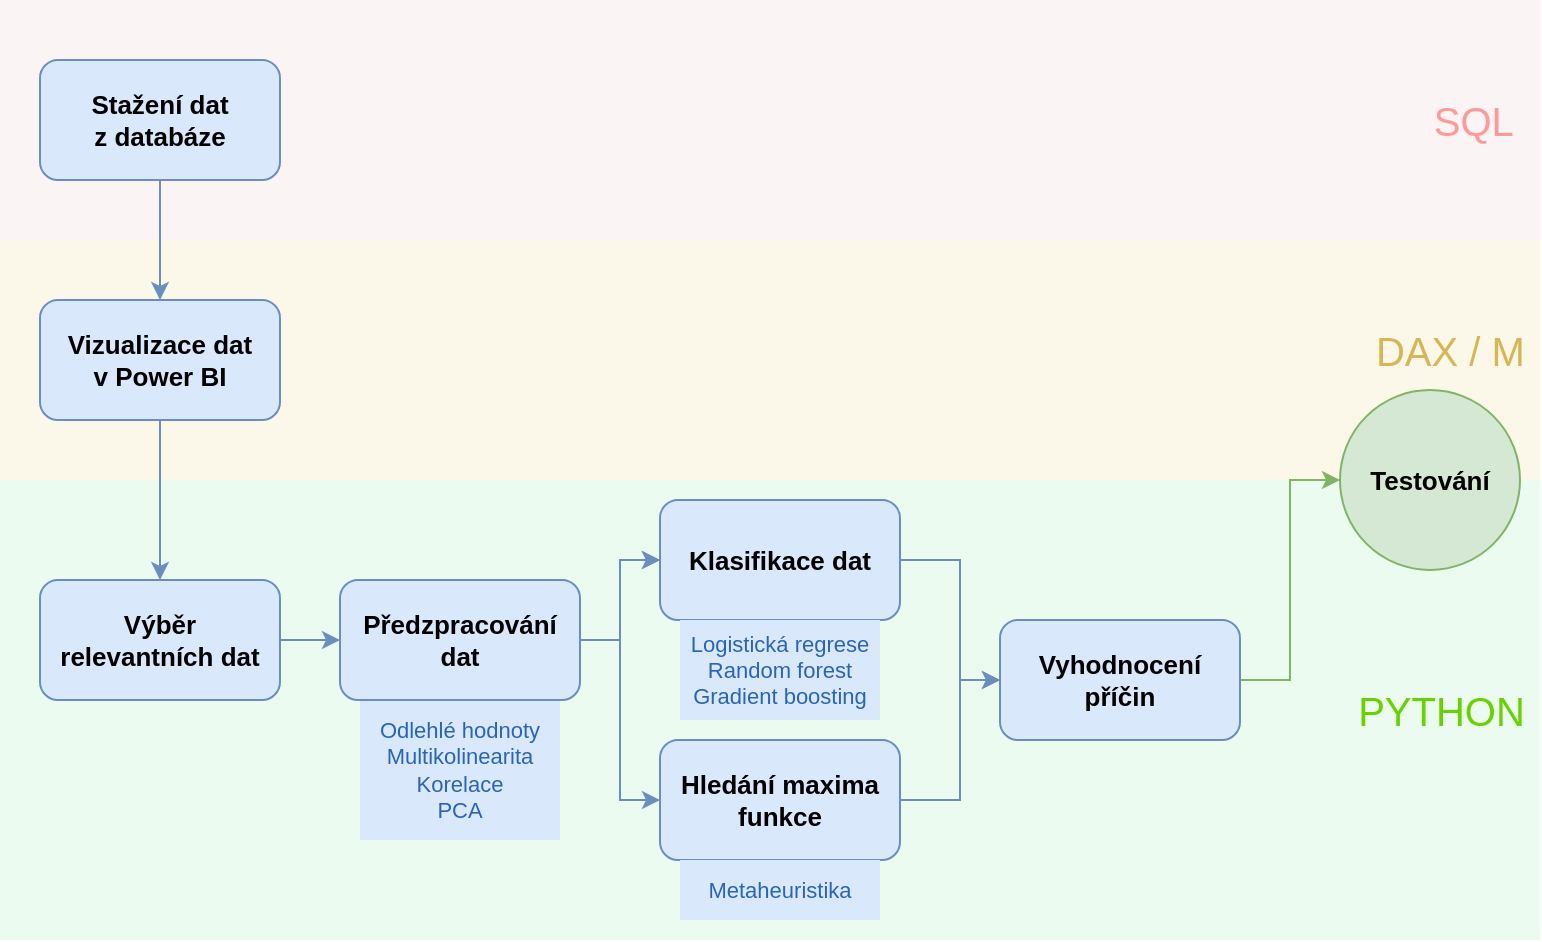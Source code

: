 <mxfile version="21.0.8" type="device"><diagram name="Page-1" id="8VkuVEfS5ZlFIx-7MQRS"><mxGraphModel dx="1434" dy="739" grid="1" gridSize="10" guides="1" tooltips="1" connect="1" arrows="1" fold="1" page="1" pageScale="1" pageWidth="850" pageHeight="1100" math="0" shadow="0"><root><mxCell id="0"/><mxCell id="1" parent="0"/><mxCell id="DXuhZCokzLh9nUB3CP-o-19" value="&lt;font color=&quot;#d6b655&quot;&gt;DAX / M&amp;nbsp;&lt;/font&gt;" style="rounded=0;whiteSpace=wrap;html=1;strokeColor=none;fillColor=#fbf7e9;fontSize=20;align=right;fontColor=#FFD966;" vertex="1" parent="1"><mxGeometry x="60" y="180" width="770" height="130" as="geometry"/></mxCell><mxCell id="DXuhZCokzLh9nUB3CP-o-20" value="&lt;font color=&quot;#69d100&quot; style=&quot;font-size: 20px;&quot;&gt;PYTHON&amp;nbsp;&lt;/font&gt;" style="rounded=0;whiteSpace=wrap;html=1;strokeColor=none;fillColor=#ECFBEF;align=right;" vertex="1" parent="1"><mxGeometry x="60" y="310" width="770" height="230" as="geometry"/></mxCell><mxCell id="DXuhZCokzLh9nUB3CP-o-21" value="Odlehlé hodnoty&lt;br style=&quot;font-size: 11px;&quot;&gt;Multikolinearita&lt;br style=&quot;font-size: 11px;&quot;&gt;Korelace&lt;br style=&quot;font-size: 11px;&quot;&gt;PCA" style="rounded=0;whiteSpace=wrap;html=1;fillColor=#dae8fc;strokeColor=none;fontColor=#2965B3;fontSize=11;" vertex="1" parent="1"><mxGeometry x="240" y="420" width="100" height="70" as="geometry"/></mxCell><mxCell id="DXuhZCokzLh9nUB3CP-o-18" value="&lt;font color=&quot;#ff9999&quot; style=&quot;font-size: 20px;&quot;&gt;SQL&amp;nbsp;&amp;nbsp;&lt;/font&gt;" style="rounded=0;whiteSpace=wrap;html=1;strokeColor=none;fillColor=#fbf4f4;align=right;" vertex="1" parent="1"><mxGeometry x="60" y="70" width="770" height="120" as="geometry"/></mxCell><mxCell id="DXuhZCokzLh9nUB3CP-o-3" value="" style="edgeStyle=orthogonalEdgeStyle;rounded=0;orthogonalLoop=1;jettySize=auto;html=1;fillColor=#dae8fc;strokeColor=#6c8ebf;fontStyle=1;fontSize=13;" edge="1" parent="1" source="DXuhZCokzLh9nUB3CP-o-1" target="DXuhZCokzLh9nUB3CP-o-2"><mxGeometry relative="1" as="geometry"/></mxCell><mxCell id="DXuhZCokzLh9nUB3CP-o-1" value="Vizualizace dat &lt;br style=&quot;font-size: 13px;&quot;&gt;v Power BI" style="rounded=1;whiteSpace=wrap;html=1;fillColor=#dae8fc;strokeColor=#6c8ebf;fontStyle=1;fontSize=13;" vertex="1" parent="1"><mxGeometry x="80" y="220" width="120" height="60" as="geometry"/></mxCell><mxCell id="DXuhZCokzLh9nUB3CP-o-7" value="" style="edgeStyle=orthogonalEdgeStyle;rounded=0;orthogonalLoop=1;jettySize=auto;html=1;fillColor=#dae8fc;strokeColor=#6c8ebf;fontStyle=1;fontSize=13;" edge="1" parent="1" source="DXuhZCokzLh9nUB3CP-o-2" target="DXuhZCokzLh9nUB3CP-o-6"><mxGeometry relative="1" as="geometry"/></mxCell><mxCell id="DXuhZCokzLh9nUB3CP-o-2" value="Výběr &lt;br style=&quot;font-size: 13px;&quot;&gt;relevantních dat" style="whiteSpace=wrap;html=1;rounded=1;fillColor=#dae8fc;strokeColor=#6c8ebf;fontStyle=1;fontSize=13;" vertex="1" parent="1"><mxGeometry x="80" y="360" width="120" height="60" as="geometry"/></mxCell><mxCell id="DXuhZCokzLh9nUB3CP-o-5" value="" style="edgeStyle=orthogonalEdgeStyle;rounded=0;orthogonalLoop=1;jettySize=auto;html=1;fillColor=#dae8fc;strokeColor=#6c8ebf;fontStyle=1;fontSize=13;" edge="1" parent="1" source="DXuhZCokzLh9nUB3CP-o-4" target="DXuhZCokzLh9nUB3CP-o-1"><mxGeometry relative="1" as="geometry"/></mxCell><mxCell id="DXuhZCokzLh9nUB3CP-o-4" value="Stažení dat &lt;br style=&quot;font-size: 13px;&quot;&gt;z databáze" style="rounded=1;whiteSpace=wrap;html=1;fillColor=#dae8fc;strokeColor=#6c8ebf;fontStyle=1;fontSize=13;" vertex="1" parent="1"><mxGeometry x="80" y="100" width="120" height="60" as="geometry"/></mxCell><mxCell id="DXuhZCokzLh9nUB3CP-o-9" value="" style="edgeStyle=orthogonalEdgeStyle;rounded=0;orthogonalLoop=1;jettySize=auto;html=1;fillColor=#dae8fc;strokeColor=#6c8ebf;fontStyle=1;fontSize=13;" edge="1" parent="1" source="DXuhZCokzLh9nUB3CP-o-6" target="DXuhZCokzLh9nUB3CP-o-8"><mxGeometry relative="1" as="geometry"/></mxCell><mxCell id="DXuhZCokzLh9nUB3CP-o-10" value="" style="edgeStyle=orthogonalEdgeStyle;rounded=0;orthogonalLoop=1;jettySize=auto;html=1;fillColor=#dae8fc;strokeColor=#6c8ebf;fontStyle=1;fontSize=13;" edge="1" parent="1" source="DXuhZCokzLh9nUB3CP-o-6" target="DXuhZCokzLh9nUB3CP-o-8"><mxGeometry relative="1" as="geometry"/></mxCell><mxCell id="DXuhZCokzLh9nUB3CP-o-12" value="" style="edgeStyle=orthogonalEdgeStyle;rounded=0;orthogonalLoop=1;jettySize=auto;html=1;fillColor=#dae8fc;strokeColor=#6c8ebf;fontStyle=1;fontSize=13;entryX=0;entryY=0.5;entryDx=0;entryDy=0;" edge="1" parent="1" source="DXuhZCokzLh9nUB3CP-o-6" target="DXuhZCokzLh9nUB3CP-o-11"><mxGeometry relative="1" as="geometry"><Array as="points"><mxPoint x="370" y="390"/><mxPoint x="370" y="470"/></Array></mxGeometry></mxCell><mxCell id="DXuhZCokzLh9nUB3CP-o-6" value="Předzpracování dat" style="whiteSpace=wrap;html=1;rounded=1;fillColor=#dae8fc;strokeColor=#6c8ebf;fontStyle=1;fontSize=13;" vertex="1" parent="1"><mxGeometry x="230" y="360" width="120" height="60" as="geometry"/></mxCell><mxCell id="DXuhZCokzLh9nUB3CP-o-14" value="" style="edgeStyle=orthogonalEdgeStyle;rounded=0;orthogonalLoop=1;jettySize=auto;html=1;fillColor=#dae8fc;strokeColor=#6c8ebf;fontStyle=1;fontSize=13;entryX=0;entryY=0.5;entryDx=0;entryDy=0;" edge="1" parent="1" source="DXuhZCokzLh9nUB3CP-o-8" target="DXuhZCokzLh9nUB3CP-o-13"><mxGeometry relative="1" as="geometry"><Array as="points"><mxPoint x="540" y="350"/><mxPoint x="540" y="410"/></Array></mxGeometry></mxCell><mxCell id="DXuhZCokzLh9nUB3CP-o-8" value="Klasifikace dat" style="whiteSpace=wrap;html=1;rounded=1;fillColor=#dae8fc;strokeColor=#6c8ebf;fontStyle=1;fontSize=13;" vertex="1" parent="1"><mxGeometry x="390" y="320" width="120" height="60" as="geometry"/></mxCell><mxCell id="DXuhZCokzLh9nUB3CP-o-15" value="" style="edgeStyle=orthogonalEdgeStyle;rounded=0;orthogonalLoop=1;jettySize=auto;html=1;fillColor=#dae8fc;strokeColor=#6c8ebf;fontStyle=1;fontSize=13;entryX=0;entryY=0.5;entryDx=0;entryDy=0;" edge="1" parent="1" source="DXuhZCokzLh9nUB3CP-o-11" target="DXuhZCokzLh9nUB3CP-o-13"><mxGeometry relative="1" as="geometry"><Array as="points"><mxPoint x="540" y="470"/><mxPoint x="540" y="410"/></Array></mxGeometry></mxCell><mxCell id="DXuhZCokzLh9nUB3CP-o-11" value="Hledání maxima funkce" style="whiteSpace=wrap;html=1;rounded=1;fillColor=#dae8fc;strokeColor=#6c8ebf;fontStyle=1;fontSize=13;" vertex="1" parent="1"><mxGeometry x="390" y="440" width="120" height="60" as="geometry"/></mxCell><mxCell id="DXuhZCokzLh9nUB3CP-o-17" value="" style="edgeStyle=orthogonalEdgeStyle;rounded=0;orthogonalLoop=1;jettySize=auto;html=1;fillColor=#d5e8d4;strokeColor=#82b366;fontStyle=1;fontSize=13;entryX=0;entryY=0.5;entryDx=0;entryDy=0;" edge="1" parent="1" source="DXuhZCokzLh9nUB3CP-o-13" target="DXuhZCokzLh9nUB3CP-o-16"><mxGeometry relative="1" as="geometry"/></mxCell><mxCell id="DXuhZCokzLh9nUB3CP-o-13" value="Vyhodnocení &lt;br style=&quot;font-size: 13px;&quot;&gt;příčin" style="whiteSpace=wrap;html=1;fillColor=#dae8fc;strokeColor=#6c8ebf;rounded=1;fontStyle=1;fontSize=13;" vertex="1" parent="1"><mxGeometry x="560" y="380" width="120" height="60" as="geometry"/></mxCell><mxCell id="DXuhZCokzLh9nUB3CP-o-16" value="Testování" style="ellipse;whiteSpace=wrap;html=1;fillColor=#d5e8d4;strokeColor=#82b366;rounded=1;fontStyle=1;fontSize=13;" vertex="1" parent="1"><mxGeometry x="730" y="265" width="90" height="90" as="geometry"/></mxCell><mxCell id="DXuhZCokzLh9nUB3CP-o-22" value="Logistická regrese&lt;br style=&quot;font-size: 11px;&quot;&gt;Random forest&lt;br style=&quot;font-size: 11px;&quot;&gt;Gradient boosting" style="rounded=0;whiteSpace=wrap;html=1;fillColor=#dae8fc;strokeColor=none;fontColor=#2965B3;fontSize=11;" vertex="1" parent="1"><mxGeometry x="400" y="380" width="100" height="50" as="geometry"/></mxCell><mxCell id="DXuhZCokzLh9nUB3CP-o-23" value="Metaheuristika" style="rounded=0;whiteSpace=wrap;html=1;fillColor=#dae8fc;strokeColor=none;fontColor=#2965B3;fontSize=11;" vertex="1" parent="1"><mxGeometry x="400" y="500" width="100" height="30" as="geometry"/></mxCell></root></mxGraphModel></diagram></mxfile>